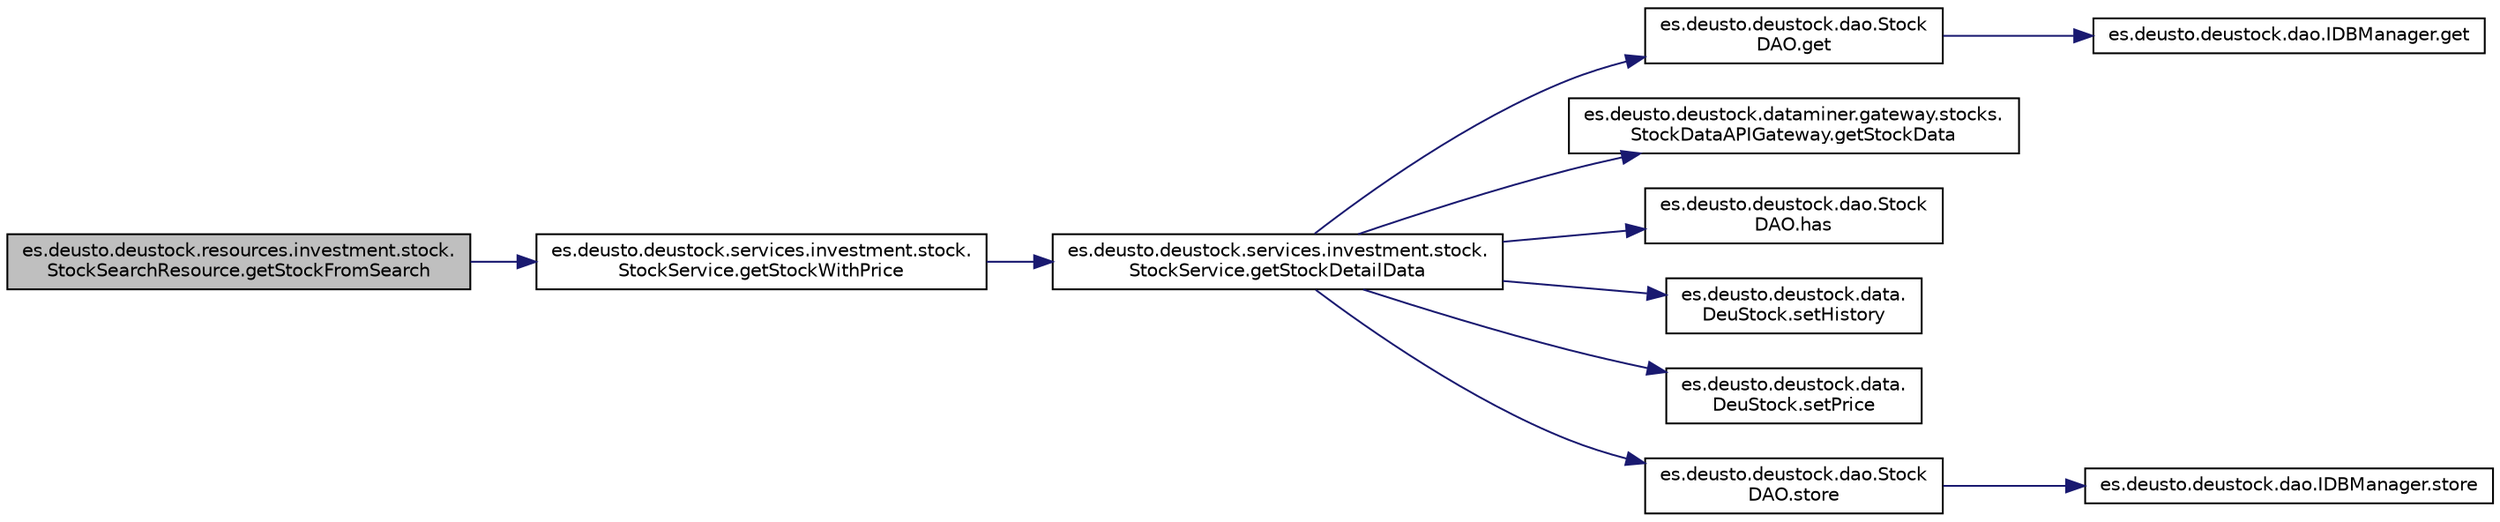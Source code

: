 digraph "es.deusto.deustock.resources.investment.stock.StockSearchResource.getStockFromSearch"
{
 // LATEX_PDF_SIZE
  edge [fontname="Helvetica",fontsize="10",labelfontname="Helvetica",labelfontsize="10"];
  node [fontname="Helvetica",fontsize="10",shape=record];
  rankdir="LR";
  Node1 [label="es.deusto.deustock.resources.investment.stock.\lStockSearchResource.getStockFromSearch",height=0.2,width=0.4,color="black", fillcolor="grey75", style="filled", fontcolor="black",tooltip=" "];
  Node1 -> Node2 [color="midnightblue",fontsize="10",style="solid",fontname="Helvetica"];
  Node2 [label="es.deusto.deustock.services.investment.stock.\lStockService.getStockWithPrice",height=0.2,width=0.4,color="black", fillcolor="white", style="filled",URL="$classes_1_1deusto_1_1deustock_1_1services_1_1investment_1_1stock_1_1_stock_service.html#a2817fd3f92923be33c1271f801d5debf",tooltip=" "];
  Node2 -> Node3 [color="midnightblue",fontsize="10",style="solid",fontname="Helvetica"];
  Node3 [label="es.deusto.deustock.services.investment.stock.\lStockService.getStockDetailData",height=0.2,width=0.4,color="black", fillcolor="white", style="filled",URL="$classes_1_1deusto_1_1deustock_1_1services_1_1investment_1_1stock_1_1_stock_service.html#a101f7dbdc381c952cb376217958eb709",tooltip=" "];
  Node3 -> Node4 [color="midnightblue",fontsize="10",style="solid",fontname="Helvetica"];
  Node4 [label="es.deusto.deustock.dao.Stock\lDAO.get",height=0.2,width=0.4,color="black", fillcolor="white", style="filled",URL="$classes_1_1deusto_1_1deustock_1_1dao_1_1_stock_d_a_o.html#ab2b50157183912f05cf37bdb0943dc84",tooltip=" "];
  Node4 -> Node5 [color="midnightblue",fontsize="10",style="solid",fontname="Helvetica"];
  Node5 [label="es.deusto.deustock.dao.IDBManager.get",height=0.2,width=0.4,color="black", fillcolor="white", style="filled",URL="$interfacees_1_1deusto_1_1deustock_1_1dao_1_1_i_d_b_manager.html#ad03b499d4bbeb0e41fabd3b4e0f44714",tooltip=" "];
  Node3 -> Node6 [color="midnightblue",fontsize="10",style="solid",fontname="Helvetica"];
  Node6 [label="es.deusto.deustock.dataminer.gateway.stocks.\lStockDataAPIGateway.getStockData",height=0.2,width=0.4,color="black", fillcolor="white", style="filled",URL="$interfacees_1_1deusto_1_1deustock_1_1dataminer_1_1gateway_1_1stocks_1_1_stock_data_a_p_i_gateway.html#a7357782584245f0a57f37e0d0d529ba4",tooltip=" "];
  Node3 -> Node7 [color="midnightblue",fontsize="10",style="solid",fontname="Helvetica"];
  Node7 [label="es.deusto.deustock.dao.Stock\lDAO.has",height=0.2,width=0.4,color="black", fillcolor="white", style="filled",URL="$classes_1_1deusto_1_1deustock_1_1dao_1_1_stock_d_a_o.html#acea354dba566b7a4d788d8d0f4f8bc17",tooltip=" "];
  Node3 -> Node8 [color="midnightblue",fontsize="10",style="solid",fontname="Helvetica"];
  Node8 [label="es.deusto.deustock.data.\lDeuStock.setHistory",height=0.2,width=0.4,color="black", fillcolor="white", style="filled",URL="$classes_1_1deusto_1_1deustock_1_1data_1_1_deu_stock.html#a3e43bc5df2fb5ee21a03f82524a77019",tooltip=" "];
  Node3 -> Node9 [color="midnightblue",fontsize="10",style="solid",fontname="Helvetica"];
  Node9 [label="es.deusto.deustock.data.\lDeuStock.setPrice",height=0.2,width=0.4,color="black", fillcolor="white", style="filled",URL="$classes_1_1deusto_1_1deustock_1_1data_1_1_deu_stock.html#ad1c29a79fcbe1d5389023b42c33848f4",tooltip=" "];
  Node3 -> Node10 [color="midnightblue",fontsize="10",style="solid",fontname="Helvetica"];
  Node10 [label="es.deusto.deustock.dao.Stock\lDAO.store",height=0.2,width=0.4,color="black", fillcolor="white", style="filled",URL="$classes_1_1deusto_1_1deustock_1_1dao_1_1_stock_d_a_o.html#ad103822c492de96490cb5162b42f1883",tooltip=" "];
  Node10 -> Node11 [color="midnightblue",fontsize="10",style="solid",fontname="Helvetica"];
  Node11 [label="es.deusto.deustock.dao.IDBManager.store",height=0.2,width=0.4,color="black", fillcolor="white", style="filled",URL="$interfacees_1_1deusto_1_1deustock_1_1dao_1_1_i_d_b_manager.html#a288d2a0985c9a179d966c07b63ed1547",tooltip=" "];
}
